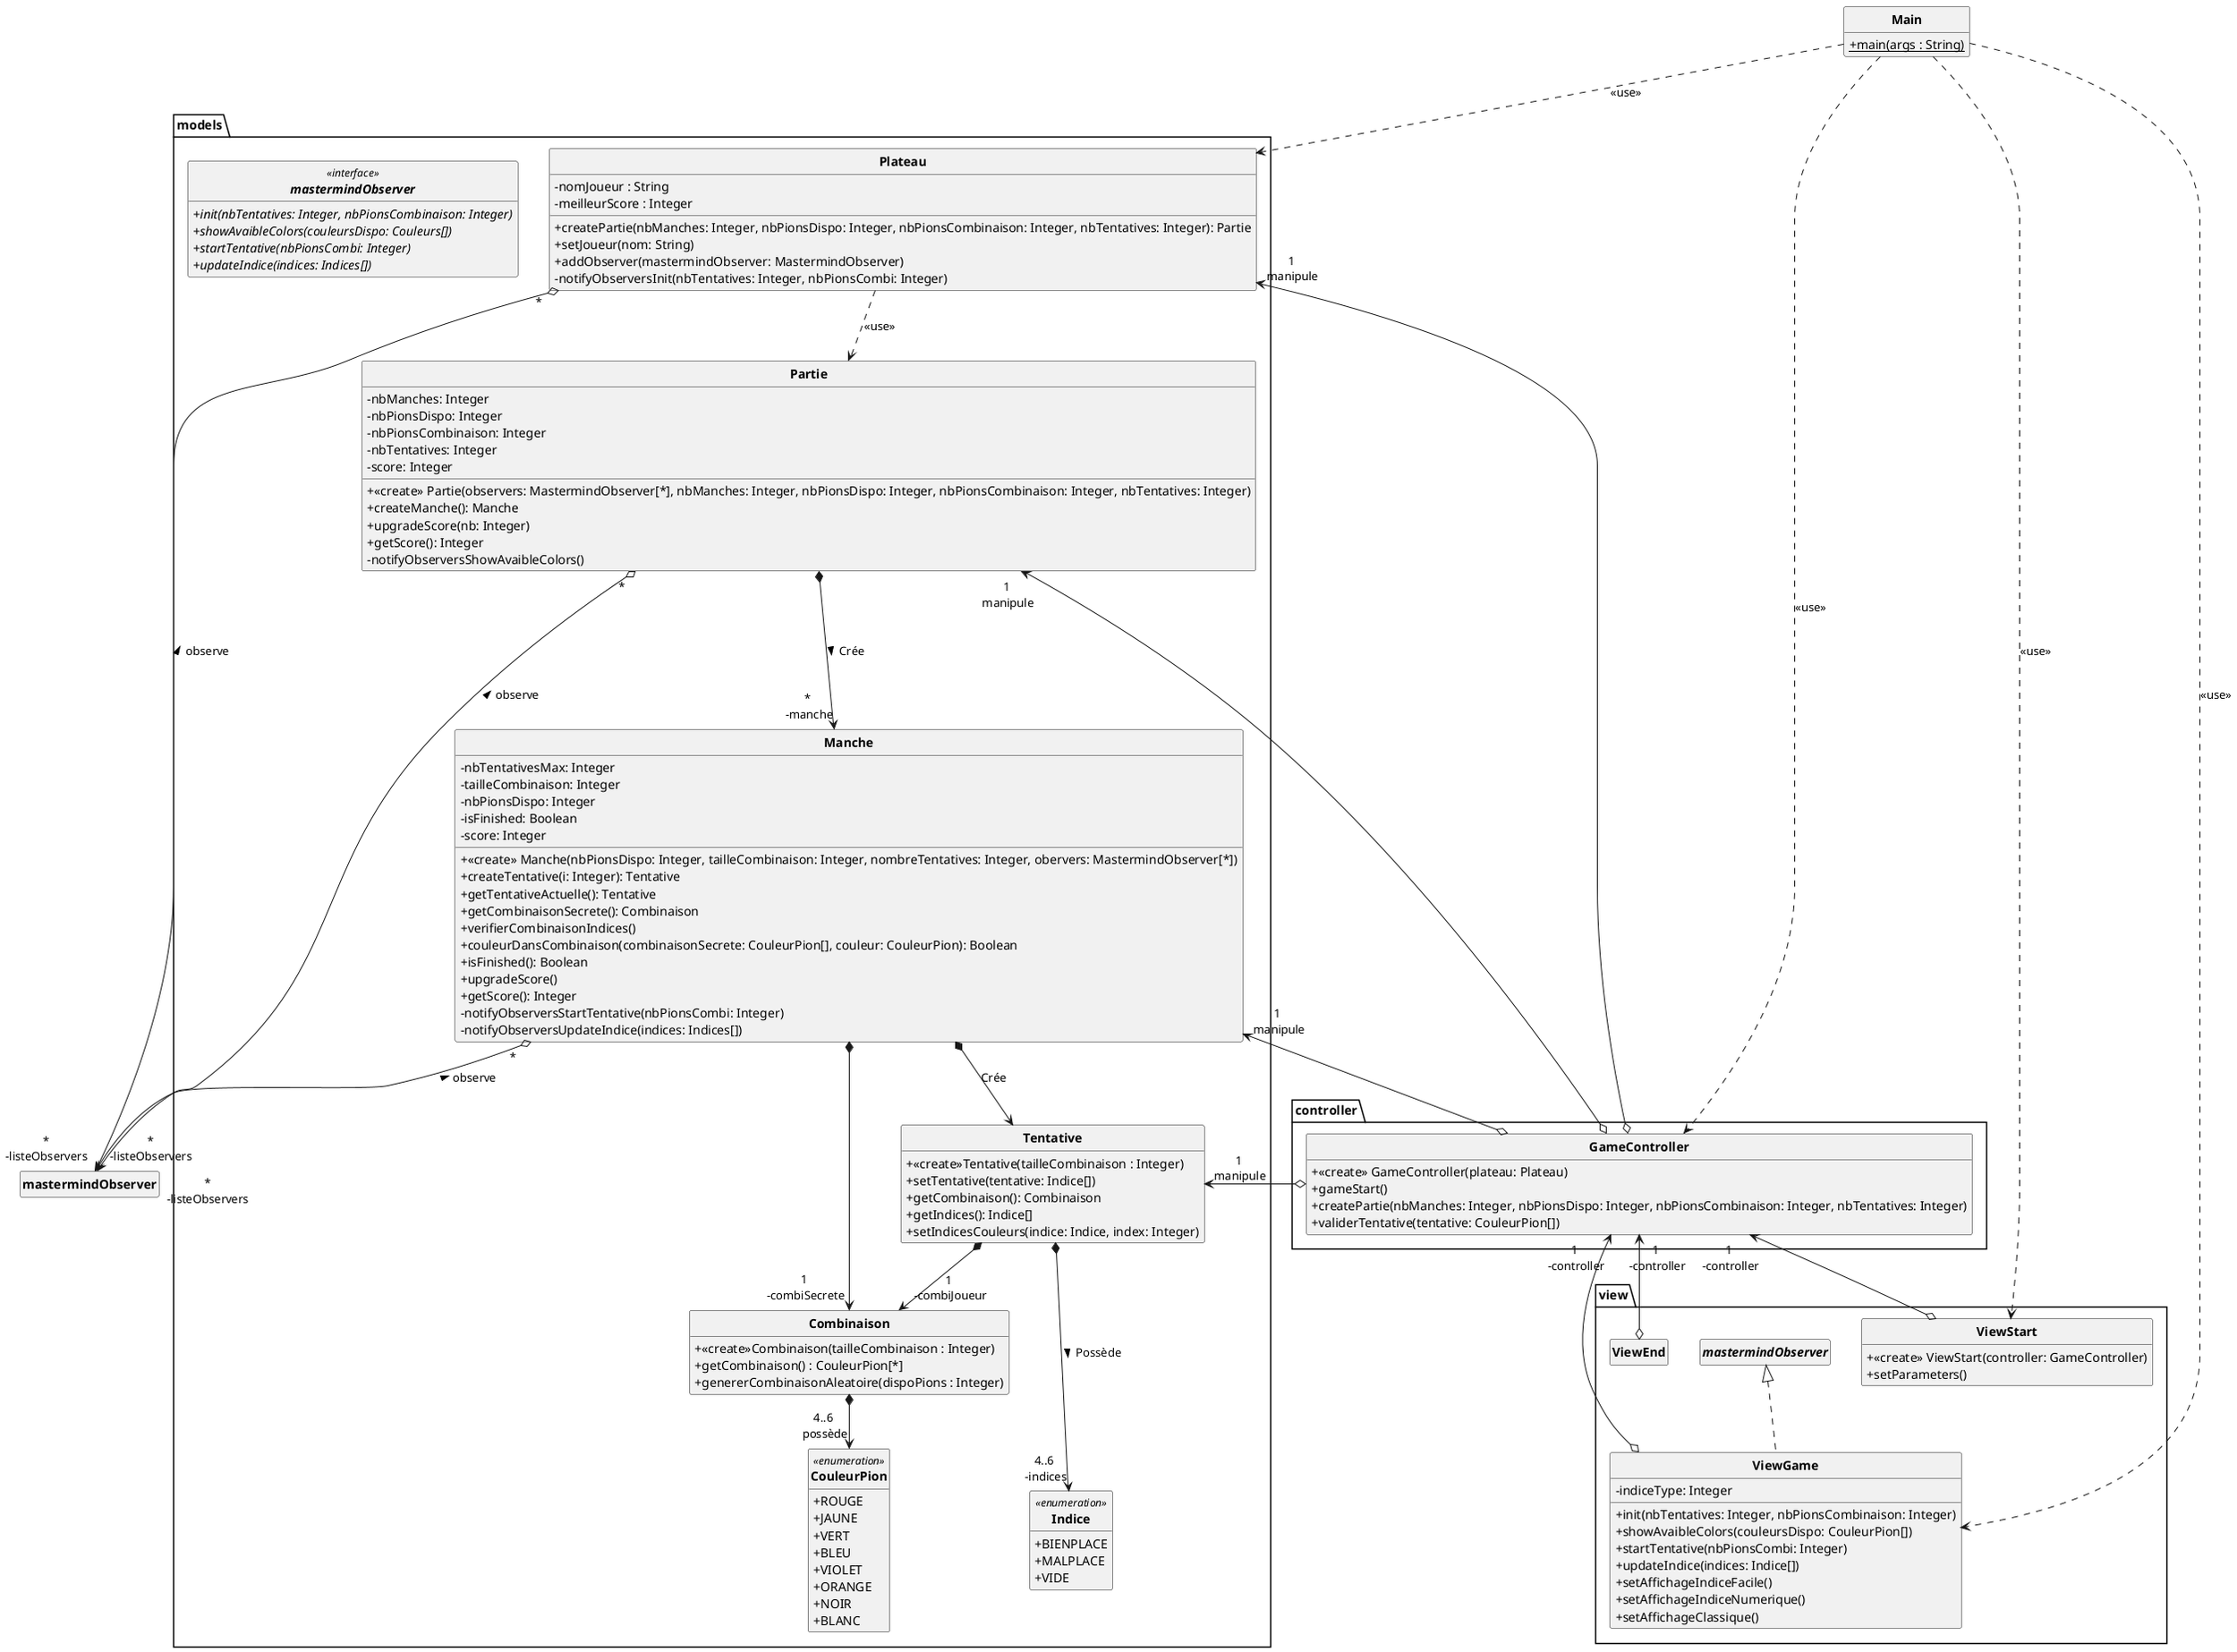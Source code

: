 @startuml
'https://plantuml.com/class-diagram
skinparam classAttributeIconSize 0
skinparam classFontStyle Bold
skinparam style strictuml
hide empty members

class Main{
    +main(args : String){static}
}

package models
{
    class Plateau
    {
        -nomJoueur : String
        -meilleurScore : Integer
        +createPartie(nbManches: Integer, nbPionsDispo: Integer, nbPionsCombinaison: Integer, nbTentatives: Integer): Partie
        +setJoueur(nom: String)
        +addObserver(mastermindObserver: MastermindObserver)
        -notifyObserversInit(nbTentatives: Integer, nbPionsCombi: Integer)
    }


    class Partie
    {
        - nbManches: Integer
        - nbPionsDispo: Integer
        - nbPionsCombinaison: Integer
        - nbTentatives: Integer
        - score: Integer
        + <<create>> Partie(observers: MastermindObserver[*], nbManches: Integer, nbPionsDispo: Integer, nbPionsCombinaison: Integer, nbTentatives: Integer)
        + createManche(): Manche
        + upgradeScore(nb: Integer)
        + getScore(): Integer
        - notifyObserversShowAvaibleColors()
    }


    class Manche
    {
        - nbTentativesMax: Integer
        - tailleCombinaison: Integer
        - nbPionsDispo: Integer
        - isFinished: Boolean
        - score: Integer

        + <<create>> Manche(nbPionsDispo: Integer, tailleCombinaison: Integer, nombreTentatives: Integer, obervers: MastermindObserver[*])
        + createTentative(i: Integer): Tentative
        + getTentativeActuelle(): Tentative
        + getCombinaisonSecrete(): Combinaison
        + verifierCombinaisonIndices()
        + couleurDansCombinaison(combinaisonSecrete: CouleurPion[], couleur: CouleurPion): Boolean
        + isFinished(): Boolean
        + upgradeScore()
        + getScore(): Integer
        - notifyObserversStartTentative(nbPionsCombi: Integer)
        - notifyObserversUpdateIndice(indices: Indices[])
    }

    class Tentative
    {
        +<<create>>Tentative(tailleCombinaison : Integer)
        + setTentative(tentative: Indice[])
        + getCombinaison(): Combinaison
        + getIndices(): Indice[]
        + setIndicesCouleurs(indice: Indice, index: Integer)
    }

    class Combinaison
    {
        +<<create>>Combinaison(tailleCombinaison : Integer)
        +getCombinaison() : CouleurPion[*]
        +genererCombinaisonAleatoire(dispoPions : Integer)
    }


    interface mastermindObserver <<interface>>
    {
        {abstract} + init(nbTentatives: Integer, nbPionsCombinaison: Integer)
        {abstract} + showAvaibleColors(couleursDispo: Couleurs[])
        {abstract} + startTentative(nbPionsCombi: Integer)
        {abstract} + updateIndice(indices: Indices[])
    }

    enum CouleurPion <<enumeration>>
    {
        +ROUGE
        +JAUNE
        +VERT
        +BLEU
        +VIOLET
        +ORANGE
        +NOIR
        +BLANC
    }

    enum Indice <<enumeration>>{
        +BIENPLACE
        +MALPLACE
        +VIDE
    }

}



package view
{
    class ViewStart
    {
        + <<create>> ViewStart(controller: GameController)
        + setParameters()
    }


    class ViewGame implements mastermindObserver
    {
        - indiceType: Integer
        + init(nbTentatives: Integer, nbPionsCombinaison: Integer)
        + showAvaibleColors(couleursDispo: CouleurPion[])
        + startTentative(nbPionsCombi: Integer)
        + updateIndice(indices: Indice[])
        +setAffichageIndiceFacile()
        +setAffichageIndiceNumerique()
        +setAffichageClassique()
    }


    class ViewEnd
    {

    }
}


package controller
{
    class GameController
    {
        + <<create>> GameController(plateau: Plateau)
        + gameStart()
        + createPartie(nbManches: Integer, nbPionsDispo: Integer, nbPionsCombinaison: Integer, nbTentatives: Integer)
        + validerTentative(tentative: CouleurPion[])
    }
}


Plateau ..>Partie : <<use>>
Plateau "*" o--> "*\n-listeObservers" mastermindObserver: observe <
Partie *---> "*\n -manche" Manche : Crée >

Partie "*" o--> "*\n-listeObservers" mastermindObserver: observe <
Manche "*" o--> "*\n-listeObservers" mastermindObserver: observe <
Manche *--> Tentative : Crée

Tentative *--->"4..6 \n-indices" Indice : Possède >


ViewGame o-up-> "1\n -controller" GameController
ViewEnd o-up-> "1\n -controller" GameController
ViewStart o-up-> "1\n -controller" GameController


GameController o-left-> "1\n manipule" Partie
GameController o-left-> "1\n manipule" Plateau
GameController o-left-> "1\n manipule" Manche
GameController o-left-> "1\n manipule" Tentative

Main ..> Plateau : <<use>>
Main ..> GameController : <<use>>
Main ..> ViewGame : <<use>>
Main ..> ViewStart : <<use>>

Manche *--> "1\n -combiSecrete" Combinaison
Tentative *--> "1\n -combiJoueur" Combinaison
Combinaison *--> "4..6\n possède" CouleurPion


@enduml
